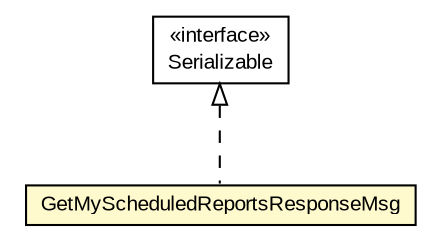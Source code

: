 #!/usr/local/bin/dot
#
# Class diagram 
# Generated by UMLGraph version R5_6-24-gf6e263 (http://www.umlgraph.org/)
#

digraph G {
	edge [fontname="arial",fontsize=10,labelfontname="arial",labelfontsize=10];
	node [fontname="arial",fontsize=10,shape=plaintext];
	nodesep=0.25;
	ranksep=0.5;
	// org.miloss.fgsms.services.interfaces.automatedreportingservice.GetMyScheduledReportsResponseMsg
	c559504 [label=<<table title="org.miloss.fgsms.services.interfaces.automatedreportingservice.GetMyScheduledReportsResponseMsg" border="0" cellborder="1" cellspacing="0" cellpadding="2" port="p" bgcolor="lemonChiffon" href="./GetMyScheduledReportsResponseMsg.html">
		<tr><td><table border="0" cellspacing="0" cellpadding="1">
<tr><td align="center" balign="center"> GetMyScheduledReportsResponseMsg </td></tr>
		</table></td></tr>
		</table>>, URL="./GetMyScheduledReportsResponseMsg.html", fontname="arial", fontcolor="black", fontsize=10.0];
	//org.miloss.fgsms.services.interfaces.automatedreportingservice.GetMyScheduledReportsResponseMsg implements java.io.Serializable
	c560488:p -> c559504:p [dir=back,arrowtail=empty,style=dashed];
	// java.io.Serializable
	c560488 [label=<<table title="java.io.Serializable" border="0" cellborder="1" cellspacing="0" cellpadding="2" port="p" href="http://java.sun.com/j2se/1.4.2/docs/api/java/io/Serializable.html">
		<tr><td><table border="0" cellspacing="0" cellpadding="1">
<tr><td align="center" balign="center"> &#171;interface&#187; </td></tr>
<tr><td align="center" balign="center"> Serializable </td></tr>
		</table></td></tr>
		</table>>, URL="http://java.sun.com/j2se/1.4.2/docs/api/java/io/Serializable.html", fontname="arial", fontcolor="black", fontsize=10.0];
}

